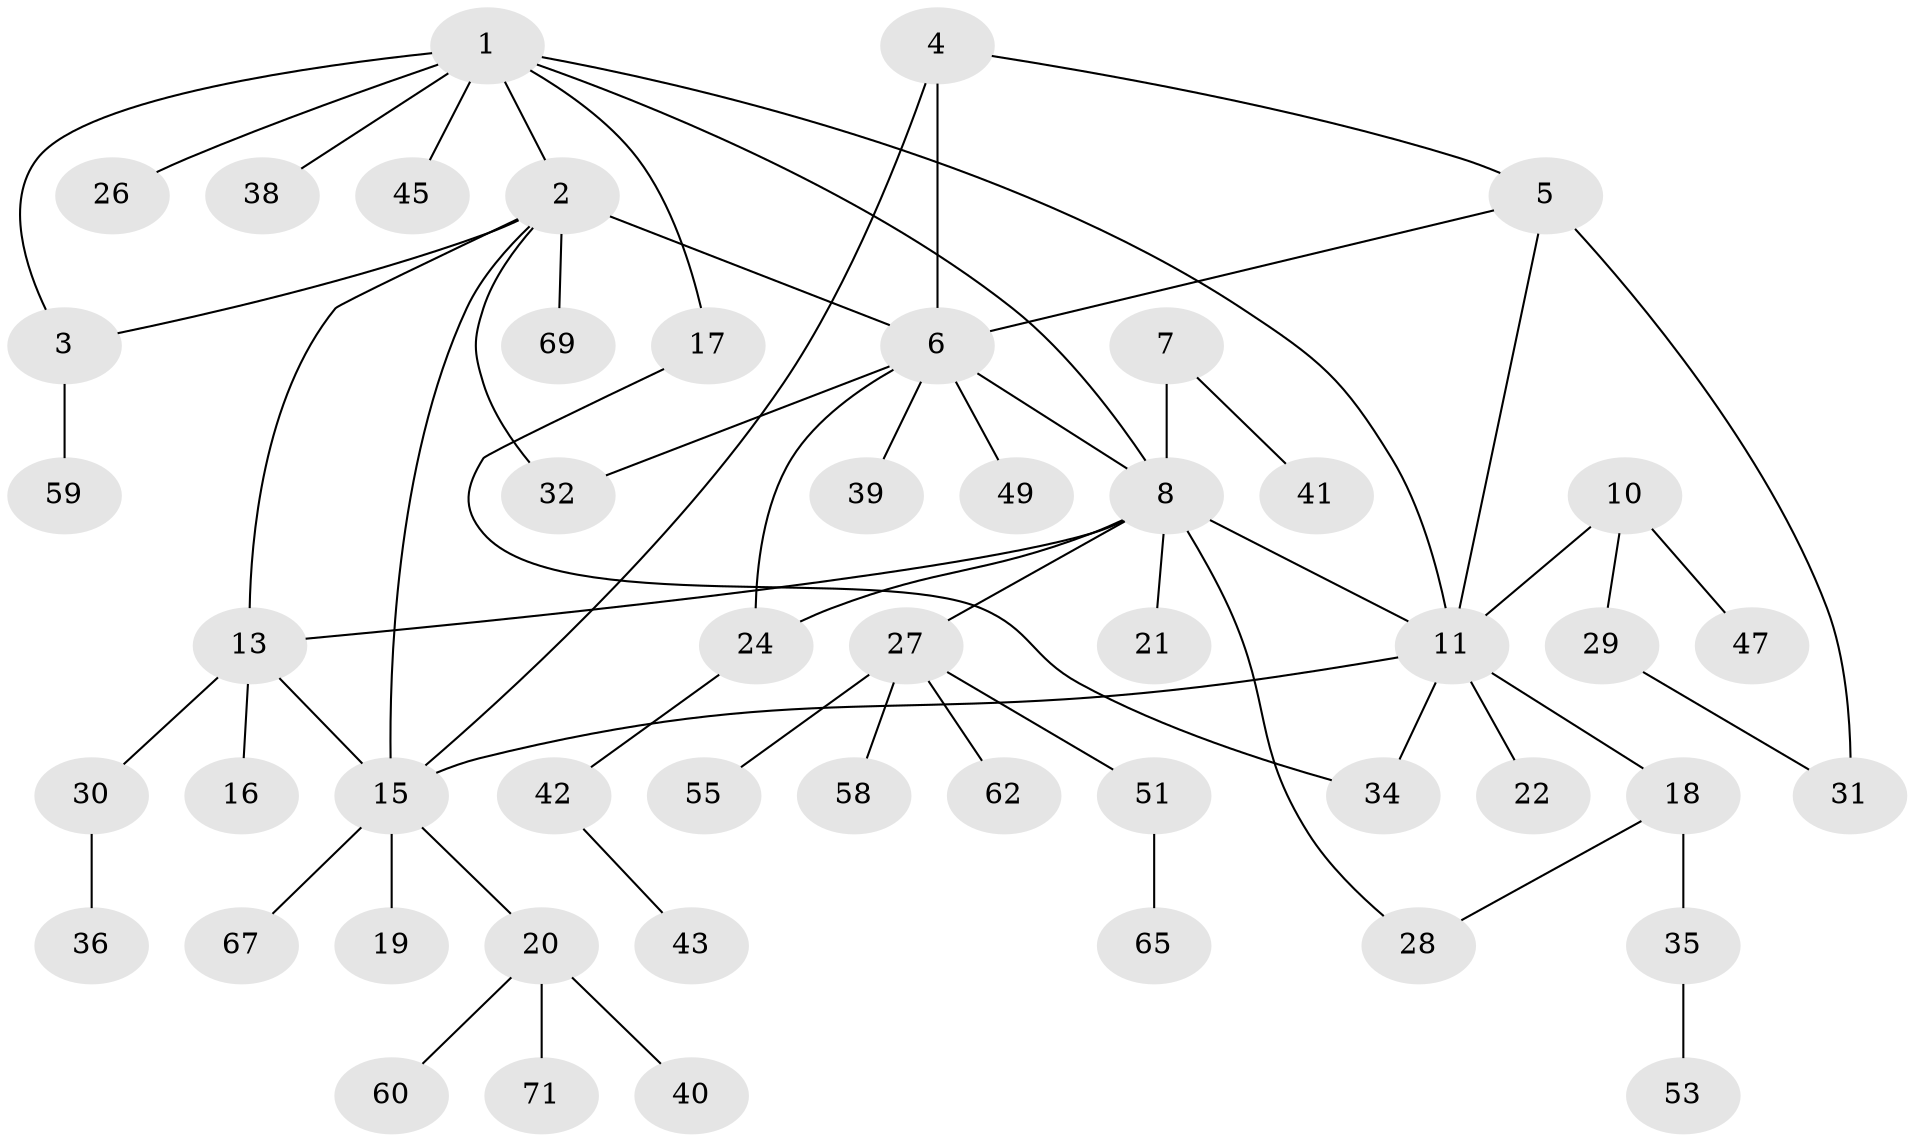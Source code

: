 // Generated by graph-tools (version 1.1) at 2025/52/02/27/25 19:52:22]
// undirected, 50 vertices, 63 edges
graph export_dot {
graph [start="1"]
  node [color=gray90,style=filled];
  1 [super="+23"];
  2 [super="+50"];
  3 [super="+54"];
  4 [super="+25"];
  5;
  6 [super="+68"];
  7 [super="+57"];
  8 [super="+9"];
  10 [super="+12"];
  11 [super="+44"];
  13 [super="+14"];
  15 [super="+33"];
  16;
  17;
  18 [super="+70"];
  19;
  20 [super="+61"];
  21;
  22;
  24;
  26;
  27 [super="+64"];
  28;
  29;
  30 [super="+66"];
  31 [super="+63"];
  32;
  34 [super="+37"];
  35 [super="+46"];
  36;
  38;
  39 [super="+52"];
  40;
  41;
  42;
  43;
  45;
  47 [super="+48"];
  49;
  51 [super="+56"];
  53;
  55;
  58;
  59;
  60;
  62;
  65;
  67;
  69;
  71;
  1 -- 2;
  1 -- 3;
  1 -- 8;
  1 -- 11;
  1 -- 17;
  1 -- 26;
  1 -- 38;
  1 -- 45;
  2 -- 3;
  2 -- 6;
  2 -- 32;
  2 -- 69;
  2 -- 15;
  2 -- 13;
  3 -- 59;
  4 -- 5;
  4 -- 6;
  4 -- 15;
  5 -- 6;
  5 -- 11;
  5 -- 31;
  6 -- 8;
  6 -- 24;
  6 -- 32;
  6 -- 39;
  6 -- 49;
  7 -- 8 [weight=2];
  7 -- 41;
  8 -- 21;
  8 -- 24;
  8 -- 11;
  8 -- 28;
  8 -- 13;
  8 -- 27;
  10 -- 11 [weight=2];
  10 -- 47;
  10 -- 29;
  11 -- 15;
  11 -- 18;
  11 -- 22;
  11 -- 34;
  13 -- 15 [weight=2];
  13 -- 16;
  13 -- 30;
  15 -- 19;
  15 -- 20;
  15 -- 67;
  17 -- 34;
  18 -- 28;
  18 -- 35;
  20 -- 40;
  20 -- 60;
  20 -- 71;
  24 -- 42;
  27 -- 51;
  27 -- 55;
  27 -- 58;
  27 -- 62;
  29 -- 31;
  30 -- 36;
  35 -- 53;
  42 -- 43;
  51 -- 65;
}
